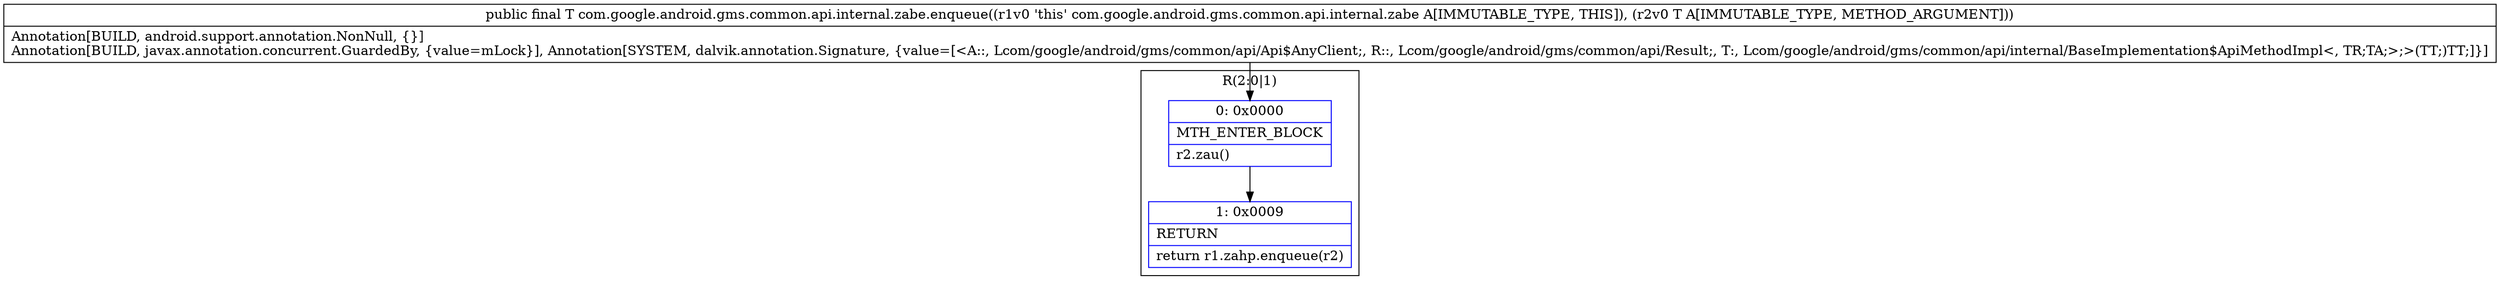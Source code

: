 digraph "CFG forcom.google.android.gms.common.api.internal.zabe.enqueue(Lcom\/google\/android\/gms\/common\/api\/internal\/BaseImplementation$ApiMethodImpl;)Lcom\/google\/android\/gms\/common\/api\/internal\/BaseImplementation$ApiMethodImpl;" {
subgraph cluster_Region_1238547532 {
label = "R(2:0|1)";
node [shape=record,color=blue];
Node_0 [shape=record,label="{0\:\ 0x0000|MTH_ENTER_BLOCK\l|r2.zau()\l}"];
Node_1 [shape=record,label="{1\:\ 0x0009|RETURN\l|return r1.zahp.enqueue(r2)\l}"];
}
MethodNode[shape=record,label="{public final T com.google.android.gms.common.api.internal.zabe.enqueue((r1v0 'this' com.google.android.gms.common.api.internal.zabe A[IMMUTABLE_TYPE, THIS]), (r2v0 T A[IMMUTABLE_TYPE, METHOD_ARGUMENT]))  | Annotation[BUILD, android.support.annotation.NonNull, \{\}]\lAnnotation[BUILD, javax.annotation.concurrent.GuardedBy, \{value=mLock\}], Annotation[SYSTEM, dalvik.annotation.Signature, \{value=[\<A::, Lcom\/google\/android\/gms\/common\/api\/Api$AnyClient;, R::, Lcom\/google\/android\/gms\/common\/api\/Result;, T:, Lcom\/google\/android\/gms\/common\/api\/internal\/BaseImplementation$ApiMethodImpl\<, TR;TA;\>;\>(TT;)TT;]\}]\l}"];
MethodNode -> Node_0;
Node_0 -> Node_1;
}

